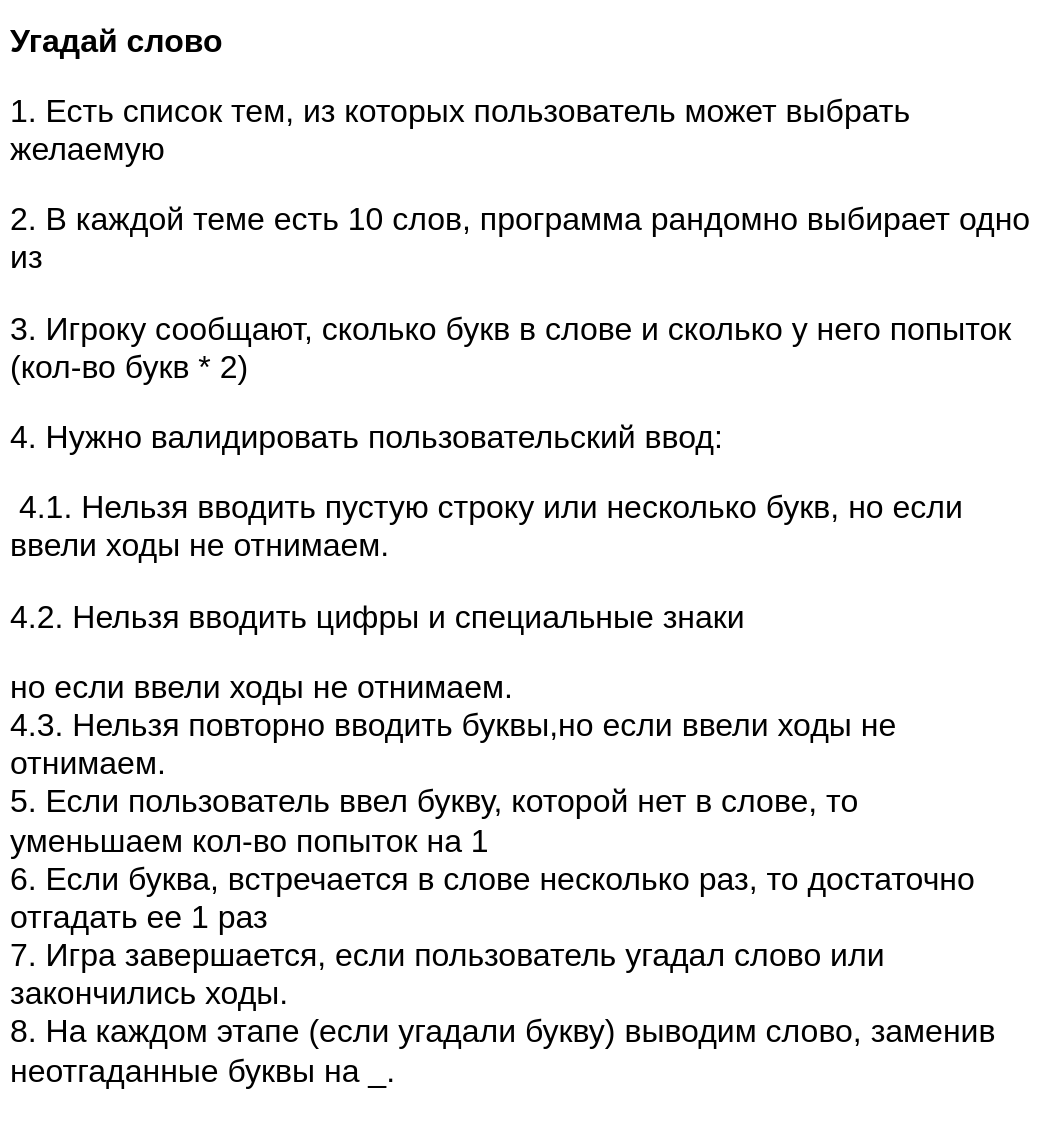 <mxfile>
    <diagram id="HMwKK02AT18eXdyHaWzy" name="Condition">
        <mxGraphModel dx="562" dy="535" grid="1" gridSize="10" guides="1" tooltips="1" connect="1" arrows="1" fold="1" page="1" pageScale="1" pageWidth="850" pageHeight="1100" math="0" shadow="0">
            <root>
                <mxCell id="0"/>
                <mxCell id="1" parent="0"/>
                <mxCell id="4" value="&lt;h1 style=&quot;font-size: 16px;&quot;&gt;&lt;font style=&quot;font-size: 16px;&quot;&gt;Угадай слово&lt;/font&gt;&lt;/h1&gt;&lt;p style=&quot;font-size: 16px;&quot;&gt;&lt;font style=&quot;font-size: 16px;&quot;&gt;1. Есть список тем, из которых пользователь может выбрать желаемую&lt;/font&gt;&lt;/p&gt;&lt;p style=&quot;font-size: 16px;&quot;&gt;&lt;font style=&quot;font-size: 16px;&quot;&gt;2. В каждой теме есть 10 слов, программа рандомно выбирает одно из&lt;/font&gt;&lt;/p&gt;&lt;p style=&quot;font-size: 16px;&quot;&gt;&lt;font style=&quot;font-size: 16px;&quot;&gt;3. Игроку сообщают, сколько букв в слове и сколько у него попыток (кол-во букв * 2)&lt;/font&gt;&lt;/p&gt;&lt;p style=&quot;font-size: 16px;&quot;&gt;&lt;font style=&quot;font-size: 16px;&quot;&gt;4. Нужно валидировать пользовательский ввод:&lt;/font&gt;&lt;/p&gt;&lt;p style=&quot;font-size: 16px;&quot;&gt;&lt;font style=&quot;font-size: 16px;&quot;&gt;&amp;nbsp;4.1. Нельзя вводить пустую строку или несколько букв, но если ввели ходы не отнимаем.&lt;/font&gt;&lt;/p&gt;&lt;p style=&quot;font-size: 16px;&quot;&gt;&lt;font style=&quot;font-size: 16px;&quot;&gt;4.2. Нельзя вводить цифры и специальные знаки&lt;/font&gt;&lt;/p&gt;&lt;font style=&quot;font-size: 16px;&quot;&gt;но если ввели ходы не отнимаем.&lt;br&gt;4.3. Нельзя повторно вводить буквы,но если ввели ходы не отнимаем.&lt;br&gt;5. Если пользователь ввел букву, которой нет в слове, то уменьшаем кол-во попыток на 1&lt;br&gt;6. Если буква, встречается в слове несколько раз, то достаточно отгадать ее 1 раз&lt;br&gt;7. Игра завершается, если пользователь угадал слово или закончились ходы.&lt;br&gt;8. На каждом этапе (если угадали букву) выводим слово, заменив неотгаданные буквы на _.&lt;br&gt;&lt;br&gt;п _ _ _ _ _&lt;/font&gt;" style="text;html=1;strokeColor=none;fillColor=none;spacing=5;spacingTop=-20;whiteSpace=wrap;overflow=hidden;rounded=0;" parent="1" vertex="1">
                    <mxGeometry x="40" y="40" width="520" height="550" as="geometry"/>
                </mxCell>
            </root>
        </mxGraphModel>
    </diagram>
    <diagram id="n-fMT2vsCEjToLhD7_K_" name="Solution">
        <mxGraphModel dx="1385" dy="742" grid="1" gridSize="10" guides="1" tooltips="1" connect="1" arrows="1" fold="1" page="1" pageScale="1" pageWidth="850" pageHeight="1100" math="0" shadow="0">
            <root>
                <mxCell id="0"/>
                <mxCell id="1" parent="0"/>
                <mxCell id="Ptwl4c3_7X7ABX6Py_V5-2" style="edgeStyle=none;html=1;exitX=0.5;exitY=1;exitDx=0;exitDy=0;" parent="1" source="Ptwl4c3_7X7ABX6Py_V5-1" edge="1">
                    <mxGeometry relative="1" as="geometry">
                        <mxPoint x="280" y="180" as="targetPoint"/>
                    </mxGeometry>
                </mxCell>
                <mxCell id="Ptwl4c3_7X7ABX6Py_V5-1" value="Start" style="ellipse;whiteSpace=wrap;html=1;aspect=fixed;" parent="1" vertex="1">
                    <mxGeometry x="240" y="60" width="80" height="80" as="geometry"/>
                </mxCell>
                <mxCell id="Ptwl4c3_7X7ABX6Py_V5-4" style="edgeStyle=none;html=1;startArrow=none;" parent="1" source="Ptwl4c3_7X7ABX6Py_V5-5" edge="1">
                    <mxGeometry relative="1" as="geometry">
                        <mxPoint x="280" y="300" as="targetPoint"/>
                    </mxGeometry>
                </mxCell>
                <mxCell id="Ptwl4c3_7X7ABX6Py_V5-3" value="Выводим список доступных тем" style="shape=parallelogram;perimeter=parallelogramPerimeter;whiteSpace=wrap;html=1;fixedSize=1;" parent="1" vertex="1">
                    <mxGeometry x="150" y="180" width="260" height="60" as="geometry"/>
                </mxCell>
                <mxCell id="Ptwl4c3_7X7ABX6Py_V5-6" style="edgeStyle=none;html=1;" parent="1" source="Ptwl4c3_7X7ABX6Py_V5-5" target="Ptwl4c3_7X7ABX6Py_V5-7" edge="1">
                    <mxGeometry relative="1" as="geometry">
                        <mxPoint x="280" y="420" as="targetPoint"/>
                    </mxGeometry>
                </mxCell>
                <mxCell id="Ptwl4c3_7X7ABX6Py_V5-8" style="edgeStyle=none;html=1;" parent="1" source="Ptwl4c3_7X7ABX6Py_V5-7" target="Ptwl4c3_7X7ABX6Py_V5-9" edge="1">
                    <mxGeometry relative="1" as="geometry">
                        <mxPoint x="280" y="540" as="targetPoint"/>
                    </mxGeometry>
                </mxCell>
                <mxCell id="Ptwl4c3_7X7ABX6Py_V5-7" value="Выбрать слово по указанной теме" style="rounded=0;whiteSpace=wrap;html=1;" parent="1" vertex="1">
                    <mxGeometry x="150" y="400" width="260" height="60" as="geometry"/>
                </mxCell>
                <mxCell id="Ptwl4c3_7X7ABX6Py_V5-13" style="edgeStyle=none;html=1;exitX=0.5;exitY=1;exitDx=0;exitDy=0;" parent="1" source="Ptwl4c3_7X7ABX6Py_V5-9" target="Ptwl4c3_7X7ABX6Py_V5-14" edge="1">
                    <mxGeometry relative="1" as="geometry">
                        <mxPoint x="280" y="630" as="targetPoint"/>
                    </mxGeometry>
                </mxCell>
                <mxCell id="Ptwl4c3_7X7ABX6Py_V5-9" value="Определить длину слова и кол-во попыток" style="rounded=0;whiteSpace=wrap;html=1;" parent="1" vertex="1">
                    <mxGeometry x="150" y="510" width="260" height="60" as="geometry"/>
                </mxCell>
                <mxCell id="Ptwl4c3_7X7ABX6Py_V5-10" value="" style="edgeStyle=none;html=1;endArrow=none;" parent="1" source="Ptwl4c3_7X7ABX6Py_V5-3" target="Ptwl4c3_7X7ABX6Py_V5-5" edge="1">
                    <mxGeometry relative="1" as="geometry">
                        <mxPoint x="280" y="300" as="targetPoint"/>
                        <mxPoint x="280" y="230" as="sourcePoint"/>
                    </mxGeometry>
                </mxCell>
                <mxCell id="Ptwl4c3_7X7ABX6Py_V5-5" value="Получаем выбор пользователя" style="shape=parallelogram;perimeter=parallelogramPerimeter;whiteSpace=wrap;html=1;fixedSize=1;" parent="1" vertex="1">
                    <mxGeometry x="150" y="290" width="260" height="60" as="geometry"/>
                </mxCell>
                <mxCell id="Ptwl4c3_7X7ABX6Py_V5-17" style="edgeStyle=none;html=1;" parent="1" source="Ptwl4c3_7X7ABX6Py_V5-11" target="Ptwl4c3_7X7ABX6Py_V5-16" edge="1">
                    <mxGeometry relative="1" as="geometry"/>
                </mxCell>
                <mxCell id="Ptwl4c3_7X7ABX6Py_V5-11" value="" style="shape=trapezoid;perimeter=trapezoidPerimeter;whiteSpace=wrap;html=1;fixedSize=1;" parent="1" vertex="1">
                    <mxGeometry x="132.5" y="720" width="297.5" height="50" as="geometry"/>
                </mxCell>
                <mxCell id="Ptwl4c3_7X7ABX6Py_V5-15" style="edgeStyle=none;html=1;entryX=0.5;entryY=0;entryDx=0;entryDy=0;" parent="1" source="Ptwl4c3_7X7ABX6Py_V5-14" target="Ptwl4c3_7X7ABX6Py_V5-11" edge="1">
                    <mxGeometry relative="1" as="geometry"/>
                </mxCell>
                <mxCell id="Ptwl4c3_7X7ABX6Py_V5-14" value="Выводим сообщение о длине &lt;br&gt;слова и кол-во попыток" style="shape=parallelogram;perimeter=parallelogramPerimeter;whiteSpace=wrap;html=1;fixedSize=1;" parent="1" vertex="1">
                    <mxGeometry x="150" y="610" width="260" height="60" as="geometry"/>
                </mxCell>
                <mxCell id="Ptwl4c3_7X7ABX6Py_V5-18" style="edgeStyle=none;html=1;" parent="1" source="Ptwl4c3_7X7ABX6Py_V5-16" target="Ptwl4c3_7X7ABX6Py_V5-19" edge="1">
                    <mxGeometry relative="1" as="geometry">
                        <mxPoint x="280" y="940" as="targetPoint"/>
                    </mxGeometry>
                </mxCell>
                <mxCell id="Ptwl4c3_7X7ABX6Py_V5-16" value="Проверка, есть ли еще попытки для угадывания" style="shape=process;whiteSpace=wrap;html=1;backgroundOutline=1;" parent="1" vertex="1">
                    <mxGeometry x="145" y="820" width="270" height="60" as="geometry"/>
                </mxCell>
                <mxCell id="Ptwl4c3_7X7ABX6Py_V5-22" style="edgeStyle=none;html=1;exitX=0;exitY=0.5;exitDx=0;exitDy=0;" parent="1" source="Ptwl4c3_7X7ABX6Py_V5-19" edge="1">
                    <mxGeometry relative="1" as="geometry">
                        <mxPoint x="90" y="975" as="targetPoint"/>
                    </mxGeometry>
                </mxCell>
                <mxCell id="Ptwl4c3_7X7ABX6Py_V5-27" style="edgeStyle=none;html=1;exitX=0.5;exitY=1;exitDx=0;exitDy=0;entryX=0.5;entryY=0;entryDx=0;entryDy=0;" parent="1" source="Ptwl4c3_7X7ABX6Py_V5-19" target="Ptwl4c3_7X7ABX6Py_V5-26" edge="1">
                    <mxGeometry relative="1" as="geometry"/>
                </mxCell>
                <mxCell id="Ptwl4c3_7X7ABX6Py_V5-19" value="Попытки есть?" style="rhombus;whiteSpace=wrap;html=1;" parent="1" vertex="1">
                    <mxGeometry x="190" y="930" width="180" height="90" as="geometry"/>
                </mxCell>
                <mxCell id="Ptwl4c3_7X7ABX6Py_V5-21" value="НЕТ" style="text;html=1;strokeColor=none;fillColor=none;align=center;verticalAlign=middle;whiteSpace=wrap;rounded=0;" parent="1" vertex="1">
                    <mxGeometry x="110" y="945" width="60" height="30" as="geometry"/>
                </mxCell>
                <mxCell id="Ptwl4c3_7X7ABX6Py_V5-24" style="edgeStyle=none;html=1;exitX=0;exitY=0.5;exitDx=0;exitDy=0;" parent="1" source="Ptwl4c3_7X7ABX6Py_V5-23" target="Ptwl4c3_7X7ABX6Py_V5-25" edge="1">
                    <mxGeometry relative="1" as="geometry">
                        <mxPoint x="-220" y="975" as="targetPoint"/>
                    </mxGeometry>
                </mxCell>
                <mxCell id="Ptwl4c3_7X7ABX6Py_V5-23" value="Выводим сообщение, что игра окончена" style="shape=parallelogram;perimeter=parallelogramPerimeter;whiteSpace=wrap;html=1;fixedSize=1;" parent="1" vertex="1">
                    <mxGeometry x="-170" y="945" width="270" height="60" as="geometry"/>
                </mxCell>
                <mxCell id="Ptwl4c3_7X7ABX6Py_V5-25" value="End" style="ellipse;whiteSpace=wrap;html=1;aspect=fixed;" parent="1" vertex="1">
                    <mxGeometry x="-300" y="935" width="80" height="80" as="geometry"/>
                </mxCell>
                <mxCell id="Ptwl4c3_7X7ABX6Py_V5-28" style="edgeStyle=none;html=1;exitX=0;exitY=0.5;exitDx=0;exitDy=0;" parent="1" source="Ptwl4c3_7X7ABX6Py_V5-26" edge="1">
                    <mxGeometry relative="1" as="geometry">
                        <mxPoint x="80" y="1120.471" as="targetPoint"/>
                    </mxGeometry>
                </mxCell>
                <mxCell id="Ptwl4c3_7X7ABX6Py_V5-36" style="edgeStyle=none;html=1;entryX=0.5;entryY=0;entryDx=0;entryDy=0;" parent="1" source="Ptwl4c3_7X7ABX6Py_V5-26" target="Ptwl4c3_7X7ABX6Py_V5-35" edge="1">
                    <mxGeometry relative="1" as="geometry"/>
                </mxCell>
                <mxCell id="Ptwl4c3_7X7ABX6Py_V5-26" value="Слово отгадано?" style="rhombus;whiteSpace=wrap;html=1;" parent="1" vertex="1">
                    <mxGeometry x="185" y="1080" width="190" height="80" as="geometry"/>
                </mxCell>
                <mxCell id="Ptwl4c3_7X7ABX6Py_V5-29" value="ДА" style="text;html=1;strokeColor=none;fillColor=none;align=center;verticalAlign=middle;whiteSpace=wrap;rounded=0;" parent="1" vertex="1">
                    <mxGeometry x="110" y="1090" width="60" height="30" as="geometry"/>
                </mxCell>
                <mxCell id="Ptwl4c3_7X7ABX6Py_V5-33" style="edgeStyle=none;html=1;exitX=0;exitY=0.5;exitDx=0;exitDy=0;" parent="1" source="Ptwl4c3_7X7ABX6Py_V5-32" edge="1">
                    <mxGeometry relative="1" as="geometry">
                        <mxPoint x="-220" y="1120.471" as="targetPoint"/>
                    </mxGeometry>
                </mxCell>
                <mxCell id="Ptwl4c3_7X7ABX6Py_V5-32" value="Выводим сообщение о победе &lt;br&gt;и загаданное слово" style="shape=parallelogram;perimeter=parallelogramPerimeter;whiteSpace=wrap;html=1;fixedSize=1;" parent="1" vertex="1">
                    <mxGeometry x="-170" y="1090" width="260" height="60" as="geometry"/>
                </mxCell>
                <mxCell id="Ptwl4c3_7X7ABX6Py_V5-34" value="End" style="ellipse;whiteSpace=wrap;html=1;aspect=fixed;" parent="1" vertex="1">
                    <mxGeometry x="-300" y="1080" width="80" height="80" as="geometry"/>
                </mxCell>
                <mxCell id="Ptwl4c3_7X7ABX6Py_V5-38" style="edgeStyle=none;html=1;entryX=0.5;entryY=0;entryDx=0;entryDy=0;" parent="1" source="Ptwl4c3_7X7ABX6Py_V5-35" target="Ptwl4c3_7X7ABX6Py_V5-37" edge="1">
                    <mxGeometry relative="1" as="geometry"/>
                </mxCell>
                <mxCell id="Ptwl4c3_7X7ABX6Py_V5-35" value="Игрок вводит букву" style="shape=parallelogram;perimeter=parallelogramPerimeter;whiteSpace=wrap;html=1;fixedSize=1;" parent="1" vertex="1">
                    <mxGeometry x="140" y="1220" width="280" height="60" as="geometry"/>
                </mxCell>
                <mxCell id="Ptwl4c3_7X7ABX6Py_V5-40" style="edgeStyle=none;html=1;exitX=0.5;exitY=1;exitDx=0;exitDy=0;entryX=0.5;entryY=0;entryDx=0;entryDy=0;" parent="1" source="Ptwl4c3_7X7ABX6Py_V5-37" target="Ptwl4c3_7X7ABX6Py_V5-39" edge="1">
                    <mxGeometry relative="1" as="geometry"/>
                </mxCell>
                <mxCell id="Ptwl4c3_7X7ABX6Py_V5-37" value="Валидация ввода" style="shape=process;whiteSpace=wrap;html=1;backgroundOutline=1;" parent="1" vertex="1">
                    <mxGeometry x="145" y="1340" width="270" height="60" as="geometry"/>
                </mxCell>
                <mxCell id="Ptwl4c3_7X7ABX6Py_V5-41" style="edgeStyle=none;html=1;" parent="1" source="Ptwl4c3_7X7ABX6Py_V5-39" edge="1">
                    <mxGeometry relative="1" as="geometry">
                        <mxPoint x="80" y="1505" as="targetPoint"/>
                    </mxGeometry>
                </mxCell>
                <mxCell id="Ptwl4c3_7X7ABX6Py_V5-48" style="edgeStyle=none;html=1;exitX=0.5;exitY=1;exitDx=0;exitDy=0;entryX=0.5;entryY=0;entryDx=0;entryDy=0;" parent="1" source="Ptwl4c3_7X7ABX6Py_V5-39" target="Ptwl4c3_7X7ABX6Py_V5-47" edge="1">
                    <mxGeometry relative="1" as="geometry"/>
                </mxCell>
                <mxCell id="Ptwl4c3_7X7ABX6Py_V5-39" value="Пользователь ввел &lt;br&gt;корректные данные?" style="rhombus;whiteSpace=wrap;html=1;" parent="1" vertex="1">
                    <mxGeometry x="175" y="1450" width="210" height="110" as="geometry"/>
                </mxCell>
                <mxCell id="Ptwl4c3_7X7ABX6Py_V5-43" value="НЕТ" style="text;html=1;strokeColor=none;fillColor=none;align=center;verticalAlign=middle;whiteSpace=wrap;rounded=0;" parent="1" vertex="1">
                    <mxGeometry x="110" y="1470" width="60" height="30" as="geometry"/>
                </mxCell>
                <mxCell id="Ptwl4c3_7X7ABX6Py_V5-44" value="Выводим сообщение об ошибке ввода" style="shape=parallelogram;perimeter=parallelogramPerimeter;whiteSpace=wrap;html=1;fixedSize=1;" parent="1" vertex="1">
                    <mxGeometry x="-170" y="1475" width="260" height="60" as="geometry"/>
                </mxCell>
                <mxCell id="Ptwl4c3_7X7ABX6Py_V5-49" style="edgeStyle=none;html=1;" parent="1" source="Ptwl4c3_7X7ABX6Py_V5-47" target="Ptwl4c3_7X7ABX6Py_V5-50" edge="1">
                    <mxGeometry relative="1" as="geometry">
                        <mxPoint x="281.25" y="1730" as="targetPoint"/>
                    </mxGeometry>
                </mxCell>
                <mxCell id="Ptwl4c3_7X7ABX6Py_V5-47" value="Определяем, если ли буква в слове" style="shape=process;whiteSpace=wrap;html=1;backgroundOutline=1;" parent="1" vertex="1">
                    <mxGeometry x="150" y="1600" width="260" height="60" as="geometry"/>
                </mxCell>
                <mxCell id="Ptwl4c3_7X7ABX6Py_V5-57" style="edgeStyle=none;html=1;" parent="1" source="Ptwl4c3_7X7ABX6Py_V5-50" edge="1">
                    <mxGeometry relative="1" as="geometry">
                        <mxPoint x="80" y="1775" as="targetPoint"/>
                    </mxGeometry>
                </mxCell>
                <mxCell id="Ptwl4c3_7X7ABX6Py_V5-60" style="edgeStyle=none;html=1;" parent="1" source="Ptwl4c3_7X7ABX6Py_V5-50" edge="1">
                    <mxGeometry relative="1" as="geometry">
                        <mxPoint x="280" y="1900" as="targetPoint"/>
                    </mxGeometry>
                </mxCell>
                <mxCell id="Ptwl4c3_7X7ABX6Py_V5-50" value="Буква есть в слове?" style="rhombus;whiteSpace=wrap;html=1;" parent="1" vertex="1">
                    <mxGeometry x="190" y="1720" width="180" height="110" as="geometry"/>
                </mxCell>
                <mxCell id="Ptwl4c3_7X7ABX6Py_V5-55" value="НЕТ" style="text;html=1;strokeColor=none;fillColor=none;align=center;verticalAlign=middle;whiteSpace=wrap;rounded=0;" parent="1" vertex="1">
                    <mxGeometry x="110" y="1750" width="60" height="30" as="geometry"/>
                </mxCell>
                <mxCell id="Ptwl4c3_7X7ABX6Py_V5-58" value="Выводим сообщение, что буквы нет" style="shape=parallelogram;perimeter=parallelogramPerimeter;whiteSpace=wrap;html=1;fixedSize=1;" parent="1" vertex="1">
                    <mxGeometry x="-170" y="1745" width="260" height="60" as="geometry"/>
                </mxCell>
                <mxCell id="Ptwl4c3_7X7ABX6Py_V5-61" value="ДА" style="text;html=1;strokeColor=none;fillColor=none;align=center;verticalAlign=middle;whiteSpace=wrap;rounded=0;" parent="1" vertex="1">
                    <mxGeometry x="280" y="1850" width="60" height="30" as="geometry"/>
                </mxCell>
                <mxCell id="Ptwl4c3_7X7ABX6Py_V5-62" value="Выводим слово с отгаданными буквами" style="shape=parallelogram;perimeter=parallelogramPerimeter;whiteSpace=wrap;html=1;fixedSize=1;" parent="1" vertex="1">
                    <mxGeometry x="150" y="1900" width="270" height="60" as="geometry"/>
                </mxCell>
                <mxCell id="Ptwl4c3_7X7ABX6Py_V5-63" value="Слово отгадано или закончились попытки" style="shape=trapezoid;perimeter=trapezoidPerimeter;whiteSpace=wrap;html=1;fixedSize=1;direction=west;" parent="1" vertex="1">
                    <mxGeometry x="155" y="2000" width="260" height="60" as="geometry"/>
                </mxCell>
                <mxCell id="Ptwl4c3_7X7ABX6Py_V5-66" value="Словарь: Ключ: название темы,&lt;br&gt;значение: множество со словами" style="text;html=1;strokeColor=none;fillColor=none;align=center;verticalAlign=middle;whiteSpace=wrap;rounded=0;" parent="1" vertex="1">
                    <mxGeometry x="440" y="190" width="200" height="40" as="geometry"/>
                </mxCell>
                <mxCell id="Ptwl4c3_7X7ABX6Py_V5-67" value="random.choice" style="text;html=1;strokeColor=none;fillColor=none;align=center;verticalAlign=middle;whiteSpace=wrap;rounded=0;" parent="1" vertex="1">
                    <mxGeometry x="490" y="405" width="100" height="50" as="geometry"/>
                </mxCell>
                <mxCell id="Ptwl4c3_7X7ABX6Py_V5-68" value="len()" style="text;html=1;strokeColor=none;fillColor=none;align=center;verticalAlign=middle;whiteSpace=wrap;rounded=0;" parent="1" vertex="1">
                    <mxGeometry x="515" y="525" width="50" height="30" as="geometry"/>
                </mxCell>
                <mxCell id="Ptwl4c3_7X7ABX6Py_V5-69" value="while True" style="text;html=1;strokeColor=none;fillColor=none;align=center;verticalAlign=middle;whiteSpace=wrap;rounded=0;" parent="1" vertex="1">
                    <mxGeometry x="500" y="730" width="80" height="30" as="geometry"/>
                </mxCell>
                <mxCell id="Ptwl4c3_7X7ABX6Py_V5-70" value="" style="endArrow=none;html=1;entryX=0;entryY=0.5;entryDx=0;entryDy=0;exitX=1;exitY=0.5;exitDx=0;exitDy=0;" parent="1" source="Ptwl4c3_7X7ABX6Py_V5-11" target="Ptwl4c3_7X7ABX6Py_V5-69" edge="1">
                    <mxGeometry width="50" height="50" relative="1" as="geometry">
                        <mxPoint x="450" y="750" as="sourcePoint"/>
                        <mxPoint x="500" y="700" as="targetPoint"/>
                    </mxGeometry>
                </mxCell>
                <mxCell id="Ptwl4c3_7X7ABX6Py_V5-71" value="" style="endArrow=none;html=1;exitX=1;exitY=0.5;exitDx=0;exitDy=0;entryX=0;entryY=0.5;entryDx=0;entryDy=0;" parent="1" source="Ptwl4c3_7X7ABX6Py_V5-9" target="Ptwl4c3_7X7ABX6Py_V5-68" edge="1">
                    <mxGeometry width="50" height="50" relative="1" as="geometry">
                        <mxPoint x="450" y="750" as="sourcePoint"/>
                        <mxPoint x="500" y="700" as="targetPoint"/>
                    </mxGeometry>
                </mxCell>
                <mxCell id="Ptwl4c3_7X7ABX6Py_V5-72" value="" style="endArrow=none;html=1;exitX=1;exitY=0.5;exitDx=0;exitDy=0;" parent="1" source="Ptwl4c3_7X7ABX6Py_V5-7" target="Ptwl4c3_7X7ABX6Py_V5-67" edge="1">
                    <mxGeometry width="50" height="50" relative="1" as="geometry">
                        <mxPoint x="450" y="510" as="sourcePoint"/>
                        <mxPoint x="500" y="460" as="targetPoint"/>
                    </mxGeometry>
                </mxCell>
                <mxCell id="Ptwl4c3_7X7ABX6Py_V5-73" value="" style="endArrow=none;html=1;exitX=1;exitY=0.5;exitDx=0;exitDy=0;entryX=0;entryY=0.5;entryDx=0;entryDy=0;" parent="1" source="Ptwl4c3_7X7ABX6Py_V5-3" target="Ptwl4c3_7X7ABX6Py_V5-66" edge="1">
                    <mxGeometry width="50" height="50" relative="1" as="geometry">
                        <mxPoint x="450" y="350" as="sourcePoint"/>
                        <mxPoint x="500" y="300" as="targetPoint"/>
                    </mxGeometry>
                </mxCell>
                <mxCell id="Ptwl4c3_7X7ABX6Py_V5-74" value="" style="endArrow=none;html=1;exitX=1;exitY=0.5;exitDx=0;exitDy=0;" parent="1" source="Ptwl4c3_7X7ABX6Py_V5-16" target="Ptwl4c3_7X7ABX6Py_V5-75" edge="1">
                    <mxGeometry width="50" height="50" relative="1" as="geometry">
                        <mxPoint x="450" y="830" as="sourcePoint"/>
                        <mxPoint x="490" y="850" as="targetPoint"/>
                    </mxGeometry>
                </mxCell>
                <mxCell id="Ptwl4c3_7X7ABX6Py_V5-75" value="if и сравнение со счетчиом" style="text;html=1;strokeColor=none;fillColor=none;align=center;verticalAlign=middle;whiteSpace=wrap;rounded=0;" parent="1" vertex="1">
                    <mxGeometry x="460" y="827.5" width="160" height="45" as="geometry"/>
                </mxCell>
                <mxCell id="Ptwl4c3_7X7ABX6Py_V5-76" value="Приводим к нижнему регистру lower()" style="text;html=1;strokeColor=none;fillColor=none;align=center;verticalAlign=middle;whiteSpace=wrap;rounded=0;" parent="1" vertex="1">
                    <mxGeometry x="470" y="1235" width="220" height="30" as="geometry"/>
                </mxCell>
                <mxCell id="Ptwl4c3_7X7ABX6Py_V5-77" value="" style="endArrow=none;html=1;exitX=1;exitY=0.5;exitDx=0;exitDy=0;entryX=0;entryY=0.5;entryDx=0;entryDy=0;" parent="1" source="Ptwl4c3_7X7ABX6Py_V5-35" target="Ptwl4c3_7X7ABX6Py_V5-76" edge="1">
                    <mxGeometry width="50" height="50" relative="1" as="geometry">
                        <mxPoint x="510" y="1230" as="sourcePoint"/>
                        <mxPoint x="560" y="1180" as="targetPoint"/>
                    </mxGeometry>
                </mxCell>
                <mxCell id="Ptwl4c3_7X7ABX6Py_V5-78" value="Несколько if" style="text;html=1;strokeColor=none;fillColor=none;align=center;verticalAlign=middle;whiteSpace=wrap;rounded=0;" parent="1" vertex="1">
                    <mxGeometry x="510" y="1355" width="70" height="30" as="geometry"/>
                </mxCell>
                <mxCell id="Ptwl4c3_7X7ABX6Py_V5-79" value="" style="endArrow=none;html=1;exitX=1;exitY=0.5;exitDx=0;exitDy=0;entryX=0;entryY=0.5;entryDx=0;entryDy=0;" parent="1" source="Ptwl4c3_7X7ABX6Py_V5-37" target="Ptwl4c3_7X7ABX6Py_V5-78" edge="1">
                    <mxGeometry width="50" height="50" relative="1" as="geometry">
                        <mxPoint x="550" y="1300" as="sourcePoint"/>
                        <mxPoint x="600" y="1250" as="targetPoint"/>
                    </mxGeometry>
                </mxCell>
                <mxCell id="Ptwl4c3_7X7ABX6Py_V5-80" value="for i in range(len(word))" style="text;html=1;strokeColor=none;fillColor=none;align=center;verticalAlign=middle;whiteSpace=wrap;rounded=0;" parent="1" vertex="1">
                    <mxGeometry x="495" y="1615" width="170" height="30" as="geometry"/>
                </mxCell>
                <mxCell id="Ptwl4c3_7X7ABX6Py_V5-81" value="" style="endArrow=none;html=1;exitX=1;exitY=0.5;exitDx=0;exitDy=0;entryX=0;entryY=0.5;entryDx=0;entryDy=0;" parent="1" source="Ptwl4c3_7X7ABX6Py_V5-47" target="Ptwl4c3_7X7ABX6Py_V5-80" edge="1">
                    <mxGeometry width="50" height="50" relative="1" as="geometry">
                        <mxPoint x="480" y="1540" as="sourcePoint"/>
                        <mxPoint x="530" y="1490" as="targetPoint"/>
                    </mxGeometry>
                </mxCell>
                <mxCell id="Ptwl4c3_7X7ABX6Py_V5-82" value="" style="shape=curlyBracket;whiteSpace=wrap;html=1;rounded=1;labelPosition=left;verticalLabelPosition=middle;align=right;verticalAlign=middle;" parent="1" vertex="1">
                    <mxGeometry x="-360" y="970" width="60" height="160" as="geometry"/>
                </mxCell>
                <mxCell id="Ptwl4c3_7X7ABX6Py_V5-83" value="break" style="text;html=1;strokeColor=none;fillColor=none;align=center;verticalAlign=middle;whiteSpace=wrap;rounded=0;" parent="1" vertex="1">
                    <mxGeometry x="-420" y="1035" width="60" height="30" as="geometry"/>
                </mxCell>
            </root>
        </mxGraphModel>
    </diagram>
</mxfile>